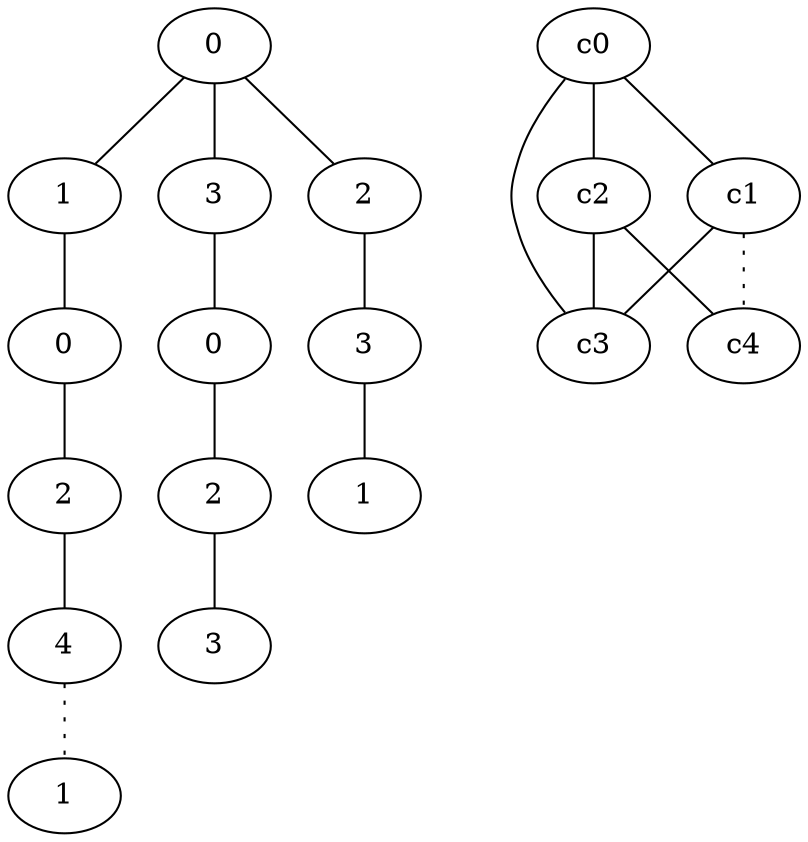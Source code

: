 graph {
a0[label=0];
a1[label=1];
a2[label=0];
a3[label=2];
a4[label=4];
a5[label=1];
a6[label=3];
a7[label=0];
a8[label=2];
a9[label=3];
a10[label=2];
a11[label=3];
a12[label=1];
a0 -- a1;
a0 -- a6;
a0 -- a10;
a1 -- a2;
a2 -- a3;
a3 -- a4;
a4 -- a5 [style=dotted];
a6 -- a7;
a7 -- a8;
a8 -- a9;
a10 -- a11;
a11 -- a12;
c0 -- c1;
c0 -- c2;
c0 -- c3;
c1 -- c3;
c1 -- c4 [style=dotted];
c2 -- c3;
c2 -- c4;
}
